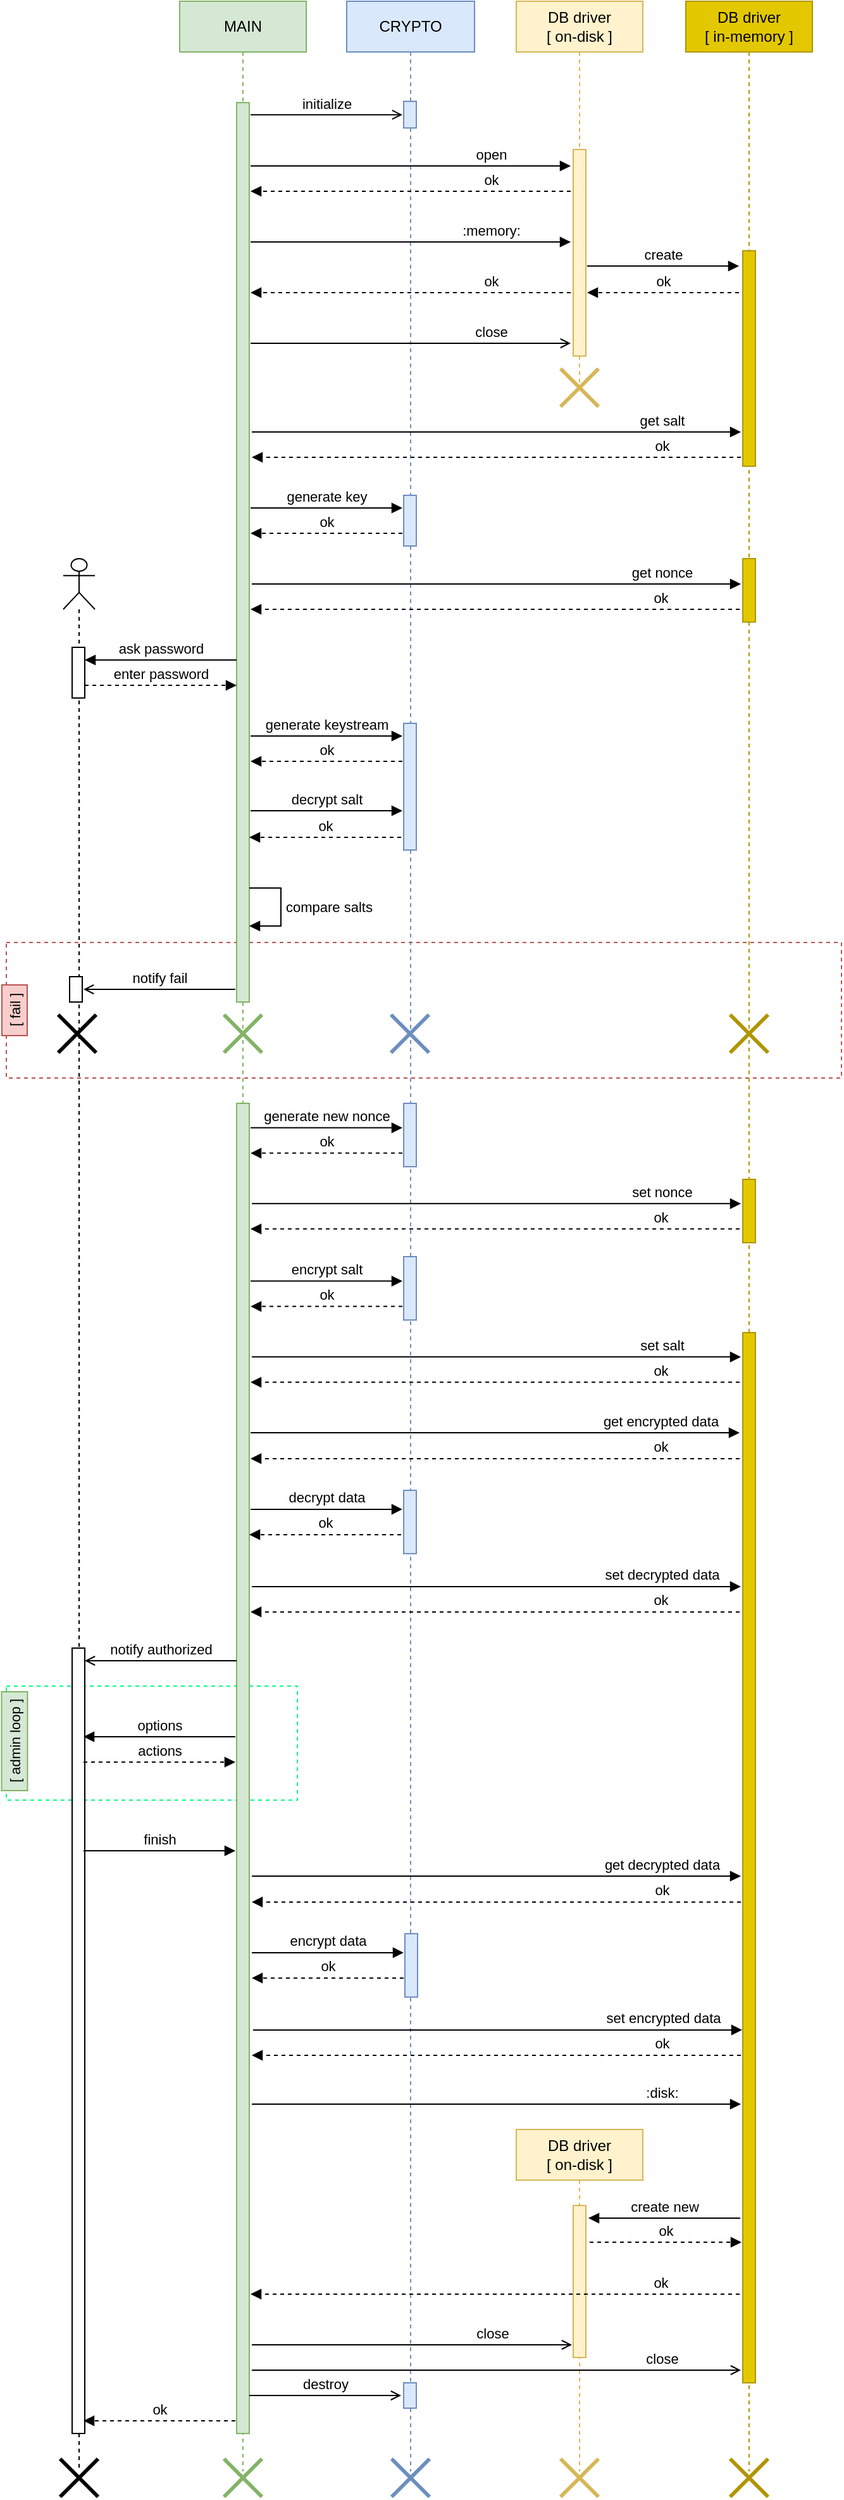 <mxfile version="22.1.2" type="device">
  <diagram id="hWm8jpYxLGWLdG28hJpR" name="Страница — 1">
    <mxGraphModel dx="784" dy="537" grid="1" gridSize="10" guides="1" tooltips="1" connect="1" arrows="1" fold="1" page="1" pageScale="1" pageWidth="827" pageHeight="1169" math="0" shadow="0">
      <root>
        <mxCell id="0" />
        <mxCell id="1" parent="0" />
        <mxCell id="7v1A9Dm_qD9iuDS3kqmu-100" value="" style="rounded=0;whiteSpace=wrap;html=1;fillColor=none;strokeColor=#00FF80;dashed=1;" parent="1" vertex="1">
          <mxGeometry x="80" y="1440" width="230" height="90" as="geometry" />
        </mxCell>
        <mxCell id="7v1A9Dm_qD9iuDS3kqmu-78" value="" style="rounded=0;whiteSpace=wrap;html=1;fillColor=none;strokeColor=#b85450;dashed=1;" parent="1" vertex="1">
          <mxGeometry x="80" y="853" width="660" height="107" as="geometry" />
        </mxCell>
        <mxCell id="7v1A9Dm_qD9iuDS3kqmu-1" value="" style="shape=umlLifeline;perimeter=lifelinePerimeter;whiteSpace=wrap;html=1;container=1;dropTarget=0;collapsible=0;recursiveResize=0;outlineConnect=0;portConstraint=eastwest;newEdgeStyle={&quot;curved&quot;:0,&quot;rounded&quot;:0};participant=umlActor;" parent="1" vertex="1">
          <mxGeometry x="125" y="550" width="25" height="1510" as="geometry" />
        </mxCell>
        <mxCell id="7v1A9Dm_qD9iuDS3kqmu-4" value="" style="html=1;points=[[0,0,0,0,5],[0,1,0,0,-5],[1,0,0,0,5],[1,1,0,0,-5]];perimeter=orthogonalPerimeter;outlineConnect=0;targetShapes=umlLifeline;portConstraint=eastwest;newEdgeStyle={&quot;curved&quot;:0,&quot;rounded&quot;:0};" parent="7v1A9Dm_qD9iuDS3kqmu-1" vertex="1">
          <mxGeometry x="7" y="70" width="10" height="40" as="geometry" />
        </mxCell>
        <mxCell id="7v1A9Dm_qD9iuDS3kqmu-59" value="" style="html=1;points=[[0,0,0,0,5],[0,1,0,0,-5],[1,0,0,0,5],[1,1,0,0,-5]];perimeter=orthogonalPerimeter;outlineConnect=0;targetShapes=umlLifeline;portConstraint=eastwest;newEdgeStyle={&quot;curved&quot;:0,&quot;rounded&quot;:0};" parent="7v1A9Dm_qD9iuDS3kqmu-1" vertex="1">
          <mxGeometry x="5" y="330" width="10" height="20" as="geometry" />
        </mxCell>
        <mxCell id="7v1A9Dm_qD9iuDS3kqmu-92" value="" style="html=1;points=[[0,0,0,0,5],[0,1,0,0,-5],[1,0,0,0,5],[1,1,0,0,-5]];perimeter=orthogonalPerimeter;outlineConnect=0;targetShapes=umlLifeline;portConstraint=eastwest;newEdgeStyle={&quot;curved&quot;:0,&quot;rounded&quot;:0};" parent="7v1A9Dm_qD9iuDS3kqmu-1" vertex="1">
          <mxGeometry x="7" y="860" width="10" height="620" as="geometry" />
        </mxCell>
        <mxCell id="7v1A9Dm_qD9iuDS3kqmu-2" value="MAIN" style="shape=umlLifeline;perimeter=lifelinePerimeter;whiteSpace=wrap;html=1;container=1;dropTarget=0;collapsible=0;recursiveResize=0;outlineConnect=0;portConstraint=eastwest;newEdgeStyle={&quot;curved&quot;:0,&quot;rounded&quot;:0};fillColor=#d5e8d4;strokeColor=#82b366;" parent="1" vertex="1">
          <mxGeometry x="217" y="110" width="100" height="1950" as="geometry" />
        </mxCell>
        <mxCell id="7v1A9Dm_qD9iuDS3kqmu-10" value="" style="html=1;points=[[0,0,0,0,5],[0,1,0,0,-5],[1,0,0,0,5],[1,1,0,0,-5]];perimeter=orthogonalPerimeter;outlineConnect=0;targetShapes=umlLifeline;portConstraint=eastwest;newEdgeStyle={&quot;curved&quot;:0,&quot;rounded&quot;:0};fillColor=#d5e8d4;strokeColor=#82b366;" parent="7v1A9Dm_qD9iuDS3kqmu-2" vertex="1">
          <mxGeometry x="45" y="80" width="10" height="710" as="geometry" />
        </mxCell>
        <mxCell id="7v1A9Dm_qD9iuDS3kqmu-56" value="" style="shape=umlDestroy;whiteSpace=wrap;html=1;strokeWidth=3;targetShapes=umlLifeline;fillColor=#d5e8d4;strokeColor=#82b366;" parent="7v1A9Dm_qD9iuDS3kqmu-2" vertex="1">
          <mxGeometry x="35" y="800" width="30" height="30" as="geometry" />
        </mxCell>
        <mxCell id="7v1A9Dm_qD9iuDS3kqmu-63" value="" style="html=1;points=[[0,0,0,0,5],[0,1,0,0,-5],[1,0,0,0,5],[1,1,0,0,-5]];perimeter=orthogonalPerimeter;outlineConnect=0;targetShapes=umlLifeline;portConstraint=eastwest;newEdgeStyle={&quot;curved&quot;:0,&quot;rounded&quot;:0};fillColor=#d5e8d4;strokeColor=#82b366;" parent="7v1A9Dm_qD9iuDS3kqmu-2" vertex="1">
          <mxGeometry x="45" y="870" width="10" height="1050" as="geometry" />
        </mxCell>
        <mxCell id="7v1A9Dm_qD9iuDS3kqmu-93" value="notify authorized" style="html=1;verticalAlign=bottom;endArrow=open;curved=0;rounded=0;endFill=0;" parent="7v1A9Dm_qD9iuDS3kqmu-2" edge="1">
          <mxGeometry width="80" relative="1" as="geometry">
            <mxPoint x="45" y="1310" as="sourcePoint" />
            <mxPoint x="-75" y="1310" as="targetPoint" />
          </mxGeometry>
        </mxCell>
        <mxCell id="7v1A9Dm_qD9iuDS3kqmu-3" value="CRYPTO" style="shape=umlLifeline;perimeter=lifelinePerimeter;whiteSpace=wrap;html=1;container=1;dropTarget=0;collapsible=0;recursiveResize=0;outlineConnect=0;portConstraint=eastwest;newEdgeStyle={&quot;curved&quot;:0,&quot;rounded&quot;:0};fillColor=#dae8fc;strokeColor=#6c8ebf;" parent="1" vertex="1">
          <mxGeometry x="349" y="110" width="101" height="1950" as="geometry" />
        </mxCell>
        <mxCell id="7v1A9Dm_qD9iuDS3kqmu-16" value="" style="html=1;points=[[0,0,0,0,5],[0,1,0,0,-5],[1,0,0,0,5],[1,1,0,0,-5]];perimeter=orthogonalPerimeter;outlineConnect=0;targetShapes=umlLifeline;portConstraint=eastwest;newEdgeStyle={&quot;curved&quot;:0,&quot;rounded&quot;:0};fillColor=#dae8fc;strokeColor=#6c8ebf;" parent="7v1A9Dm_qD9iuDS3kqmu-3" vertex="1">
          <mxGeometry x="45" y="79" width="10" height="21" as="geometry" />
        </mxCell>
        <mxCell id="7v1A9Dm_qD9iuDS3kqmu-37" value="" style="html=1;points=[[0,0,0,0,5],[0,1,0,0,-5],[1,0,0,0,5],[1,1,0,0,-5]];perimeter=orthogonalPerimeter;outlineConnect=0;targetShapes=umlLifeline;portConstraint=eastwest;newEdgeStyle={&quot;curved&quot;:0,&quot;rounded&quot;:0};fillColor=#dae8fc;strokeColor=#6c8ebf;" parent="7v1A9Dm_qD9iuDS3kqmu-3" vertex="1">
          <mxGeometry x="45" y="390" width="10" height="40" as="geometry" />
        </mxCell>
        <mxCell id="7v1A9Dm_qD9iuDS3kqmu-45" value="" style="html=1;points=[[0,0,0,0,5],[0,1,0,0,-5],[1,0,0,0,5],[1,1,0,0,-5]];perimeter=orthogonalPerimeter;outlineConnect=0;targetShapes=umlLifeline;portConstraint=eastwest;newEdgeStyle={&quot;curved&quot;:0,&quot;rounded&quot;:0};fillColor=#dae8fc;strokeColor=#6c8ebf;" parent="7v1A9Dm_qD9iuDS3kqmu-3" vertex="1">
          <mxGeometry x="45" y="570" width="10" height="100" as="geometry" />
        </mxCell>
        <mxCell id="7v1A9Dm_qD9iuDS3kqmu-46" value="generate keystream" style="html=1;verticalAlign=bottom;endArrow=block;curved=0;rounded=0;endFill=1;" parent="7v1A9Dm_qD9iuDS3kqmu-3" edge="1">
          <mxGeometry width="80" relative="1" as="geometry">
            <mxPoint x="-76" y="580" as="sourcePoint" />
            <mxPoint x="44" y="580" as="targetPoint" />
          </mxGeometry>
        </mxCell>
        <mxCell id="7v1A9Dm_qD9iuDS3kqmu-47" value="ok" style="html=1;verticalAlign=bottom;endArrow=block;curved=0;rounded=0;endFill=1;dashed=1;" parent="7v1A9Dm_qD9iuDS3kqmu-3" edge="1">
          <mxGeometry width="80" relative="1" as="geometry">
            <mxPoint x="44" y="600" as="sourcePoint" />
            <mxPoint x="-76" y="600" as="targetPoint" />
          </mxGeometry>
        </mxCell>
        <mxCell id="7v1A9Dm_qD9iuDS3kqmu-64" value="" style="html=1;points=[[0,0,0,0,5],[0,1,0,0,-5],[1,0,0,0,5],[1,1,0,0,-5]];perimeter=orthogonalPerimeter;outlineConnect=0;targetShapes=umlLifeline;portConstraint=eastwest;newEdgeStyle={&quot;curved&quot;:0,&quot;rounded&quot;:0};fillColor=#dae8fc;strokeColor=#6c8ebf;" parent="7v1A9Dm_qD9iuDS3kqmu-3" vertex="1">
          <mxGeometry x="45" y="870" width="10" height="50" as="geometry" />
        </mxCell>
        <mxCell id="7v1A9Dm_qD9iuDS3kqmu-72" value="" style="html=1;points=[[0,0,0,0,5],[0,1,0,0,-5],[1,0,0,0,5],[1,1,0,0,-5]];perimeter=orthogonalPerimeter;outlineConnect=0;targetShapes=umlLifeline;portConstraint=eastwest;newEdgeStyle={&quot;curved&quot;:0,&quot;rounded&quot;:0};fillColor=#dae8fc;strokeColor=#6c8ebf;" parent="7v1A9Dm_qD9iuDS3kqmu-3" vertex="1">
          <mxGeometry x="45" y="991" width="10" height="50" as="geometry" />
        </mxCell>
        <mxCell id="7v1A9Dm_qD9iuDS3kqmu-73" value="encrypt salt" style="html=1;verticalAlign=bottom;endArrow=block;curved=0;rounded=0;endFill=1;" parent="7v1A9Dm_qD9iuDS3kqmu-3" edge="1">
          <mxGeometry width="80" relative="1" as="geometry">
            <mxPoint x="-76" y="1010.29" as="sourcePoint" />
            <mxPoint x="44" y="1010.29" as="targetPoint" />
          </mxGeometry>
        </mxCell>
        <mxCell id="7v1A9Dm_qD9iuDS3kqmu-74" value="ok" style="html=1;verticalAlign=bottom;endArrow=block;curved=0;rounded=0;endFill=1;dashed=1;" parent="7v1A9Dm_qD9iuDS3kqmu-3" edge="1">
          <mxGeometry width="80" relative="1" as="geometry">
            <mxPoint x="44" y="1030.29" as="sourcePoint" />
            <mxPoint x="-76" y="1030.29" as="targetPoint" />
          </mxGeometry>
        </mxCell>
        <mxCell id="7v1A9Dm_qD9iuDS3kqmu-80" value="" style="shape=umlDestroy;whiteSpace=wrap;html=1;strokeWidth=3;targetShapes=umlLifeline;fillColor=#dae8fc;strokeColor=#6c8ebf;" parent="7v1A9Dm_qD9iuDS3kqmu-3" vertex="1">
          <mxGeometry x="35" y="800" width="30" height="30" as="geometry" />
        </mxCell>
        <mxCell id="7v1A9Dm_qD9iuDS3kqmu-82" value="" style="html=1;points=[[0,0,0,0,5],[0,1,0,0,-5],[1,0,0,0,5],[1,1,0,0,-5]];perimeter=orthogonalPerimeter;outlineConnect=0;targetShapes=umlLifeline;portConstraint=eastwest;newEdgeStyle={&quot;curved&quot;:0,&quot;rounded&quot;:0};fillColor=#dae8fc;strokeColor=#6c8ebf;" parent="7v1A9Dm_qD9iuDS3kqmu-3" vertex="1">
          <mxGeometry x="46" y="1525.45" width="10" height="50" as="geometry" />
        </mxCell>
        <mxCell id="7v1A9Dm_qD9iuDS3kqmu-131" value="" style="html=1;points=[[0,0,0,0,5],[0,1,0,0,-5],[1,0,0,0,5],[1,1,0,0,-5]];perimeter=orthogonalPerimeter;outlineConnect=0;targetShapes=umlLifeline;portConstraint=eastwest;newEdgeStyle={&quot;curved&quot;:0,&quot;rounded&quot;:0};fillColor=#dae8fc;strokeColor=#6c8ebf;" parent="7v1A9Dm_qD9iuDS3kqmu-3" vertex="1">
          <mxGeometry x="45" y="1175.45" width="10" height="50" as="geometry" />
        </mxCell>
        <mxCell id="7v1A9Dm_qD9iuDS3kqmu-132" value="ok" style="html=1;verticalAlign=bottom;endArrow=block;curved=0;rounded=0;endFill=1;jumpStyle=arc;align=center;sourcePerimeterSpacing=0;dashed=1;" parent="7v1A9Dm_qD9iuDS3kqmu-3" edge="1">
          <mxGeometry x="-0.677" width="80" relative="1" as="geometry">
            <mxPoint x="310.5" y="1150.45" as="sourcePoint" />
            <mxPoint x="-76" y="1150.45" as="targetPoint" />
            <mxPoint as="offset" />
          </mxGeometry>
        </mxCell>
        <mxCell id="7v1A9Dm_qD9iuDS3kqmu-133" value="decrypt data" style="html=1;verticalAlign=bottom;endArrow=block;curved=0;rounded=0;endFill=1;" parent="7v1A9Dm_qD9iuDS3kqmu-3" edge="1">
          <mxGeometry width="80" relative="1" as="geometry">
            <mxPoint x="-76" y="1190.45" as="sourcePoint" />
            <mxPoint x="44" y="1190.45" as="targetPoint" />
          </mxGeometry>
        </mxCell>
        <mxCell id="7v1A9Dm_qD9iuDS3kqmu-134" value="ok" style="html=1;verticalAlign=bottom;endArrow=block;curved=0;rounded=0;endFill=1;dashed=1;" parent="7v1A9Dm_qD9iuDS3kqmu-3" edge="1">
          <mxGeometry width="80" relative="1" as="geometry">
            <mxPoint x="43" y="1210.45" as="sourcePoint" />
            <mxPoint x="-77" y="1210.45" as="targetPoint" />
          </mxGeometry>
        </mxCell>
        <mxCell id="7v1A9Dm_qD9iuDS3kqmu-135" value="set decrypted data" style="html=1;verticalAlign=bottom;endArrow=block;curved=0;rounded=0;endFill=1;jumpStyle=arc;align=center;sourcePerimeterSpacing=0;" parent="7v1A9Dm_qD9iuDS3kqmu-3" edge="1">
          <mxGeometry x="0.677" width="80" relative="1" as="geometry">
            <mxPoint x="-75" y="1251.45" as="sourcePoint" />
            <mxPoint x="311.5" y="1251.45" as="targetPoint" />
            <mxPoint as="offset" />
          </mxGeometry>
        </mxCell>
        <mxCell id="7v1A9Dm_qD9iuDS3kqmu-136" value="ok" style="html=1;verticalAlign=bottom;endArrow=block;curved=0;rounded=0;endFill=1;jumpStyle=arc;align=center;sourcePerimeterSpacing=0;dashed=1;" parent="7v1A9Dm_qD9iuDS3kqmu-3" edge="1">
          <mxGeometry x="-0.677" width="80" relative="1" as="geometry">
            <mxPoint x="310.5" y="1271.45" as="sourcePoint" />
            <mxPoint x="-76" y="1271.45" as="targetPoint" />
            <mxPoint as="offset" />
          </mxGeometry>
        </mxCell>
        <mxCell id="7v1A9Dm_qD9iuDS3kqmu-137" value="get encrypted data" style="html=1;verticalAlign=bottom;endArrow=block;curved=0;rounded=0;endFill=1;jumpStyle=arc;align=center;sourcePerimeterSpacing=0;" parent="7v1A9Dm_qD9iuDS3kqmu-3" edge="1">
          <mxGeometry x="0.677" width="80" relative="1" as="geometry">
            <mxPoint x="-76" y="1130" as="sourcePoint" />
            <mxPoint x="310.5" y="1130" as="targetPoint" />
            <mxPoint as="offset" />
          </mxGeometry>
        </mxCell>
        <mxCell id="7v1A9Dm_qD9iuDS3kqmu-144" value="" style="html=1;points=[[0,0,0,0,5],[0,1,0,0,-5],[1,0,0,0,5],[1,1,0,0,-5]];perimeter=orthogonalPerimeter;outlineConnect=0;targetShapes=umlLifeline;portConstraint=eastwest;newEdgeStyle={&quot;curved&quot;:0,&quot;rounded&quot;:0};fillColor=#dae8fc;strokeColor=#6c8ebf;" parent="7v1A9Dm_qD9iuDS3kqmu-3" vertex="1">
          <mxGeometry x="45" y="1880" width="10" height="20" as="geometry" />
        </mxCell>
        <mxCell id="7v1A9Dm_qD9iuDS3kqmu-13" value="ask password" style="html=1;verticalAlign=bottom;endArrow=block;curved=0;rounded=0;" parent="1" edge="1">
          <mxGeometry width="80" relative="1" as="geometry">
            <mxPoint x="262" y="630" as="sourcePoint" />
            <mxPoint x="142" y="630" as="targetPoint" />
          </mxGeometry>
        </mxCell>
        <mxCell id="7v1A9Dm_qD9iuDS3kqmu-15" value="DB driver&lt;div&gt;&lt;span style=&quot;background-color: initial;&quot;&gt;[ on-disk ]&lt;/span&gt;&lt;/div&gt;" style="shape=umlLifeline;perimeter=lifelinePerimeter;whiteSpace=wrap;html=1;container=1;dropTarget=0;collapsible=0;recursiveResize=0;outlineConnect=0;portConstraint=eastwest;newEdgeStyle={&quot;curved&quot;:0,&quot;rounded&quot;:0};fillColor=#fff2cc;strokeColor=#d6b656;" parent="1" vertex="1">
          <mxGeometry x="483" y="110" width="100" height="310" as="geometry" />
        </mxCell>
        <mxCell id="7v1A9Dm_qD9iuDS3kqmu-19" value="" style="html=1;points=[[0,0,0,0,5],[0,1,0,0,-5],[1,0,0,0,5],[1,1,0,0,-5]];perimeter=orthogonalPerimeter;outlineConnect=0;targetShapes=umlLifeline;portConstraint=eastwest;newEdgeStyle={&quot;curved&quot;:0,&quot;rounded&quot;:0};fillColor=#fff2cc;strokeColor=#d6b656;" parent="7v1A9Dm_qD9iuDS3kqmu-15" vertex="1">
          <mxGeometry x="45" y="117" width="10" height="163" as="geometry" />
        </mxCell>
        <mxCell id="7v1A9Dm_qD9iuDS3kqmu-17" value="initialize" style="html=1;verticalAlign=bottom;endArrow=open;curved=0;rounded=0;endFill=0;" parent="1" edge="1">
          <mxGeometry width="80" relative="1" as="geometry">
            <mxPoint x="273" y="199.58" as="sourcePoint" />
            <mxPoint x="393" y="199.58" as="targetPoint" />
          </mxGeometry>
        </mxCell>
        <mxCell id="7v1A9Dm_qD9iuDS3kqmu-20" value="open" style="html=1;verticalAlign=bottom;endArrow=block;curved=0;rounded=0;endFill=1;jumpStyle=none;align=center;sourcePerimeterSpacing=0;" parent="1" edge="1">
          <mxGeometry x="0.501" width="80" relative="1" as="geometry">
            <mxPoint x="273" y="240" as="sourcePoint" />
            <mxPoint x="526" y="240" as="targetPoint" />
            <mxPoint as="offset" />
          </mxGeometry>
        </mxCell>
        <mxCell id="7v1A9Dm_qD9iuDS3kqmu-23" value="ok" style="html=1;verticalAlign=bottom;endArrow=block;curved=0;rounded=0;endFill=1;jumpStyle=arc;align=center;sourcePerimeterSpacing=0;dashed=1;" parent="1" edge="1">
          <mxGeometry x="-0.499" width="80" relative="1" as="geometry">
            <mxPoint x="526" y="260" as="sourcePoint" />
            <mxPoint x="273" y="260" as="targetPoint" />
            <mxPoint as="offset" />
          </mxGeometry>
        </mxCell>
        <mxCell id="7v1A9Dm_qD9iuDS3kqmu-25" value=":memory:" style="html=1;verticalAlign=bottom;endArrow=block;curved=0;rounded=0;endFill=1;jumpStyle=none;align=center;sourcePerimeterSpacing=0;" parent="1" edge="1">
          <mxGeometry x="0.502" width="80" relative="1" as="geometry">
            <mxPoint x="273" y="300" as="sourcePoint" />
            <mxPoint x="526" y="300" as="targetPoint" />
            <mxPoint as="offset" />
          </mxGeometry>
        </mxCell>
        <mxCell id="7v1A9Dm_qD9iuDS3kqmu-26" value="DB driver&lt;div&gt;&lt;span style=&quot;background-color: initial;&quot;&gt;[ in-memory ]&lt;/span&gt;&lt;/div&gt;" style="shape=umlLifeline;perimeter=lifelinePerimeter;whiteSpace=wrap;html=1;container=1;dropTarget=0;collapsible=0;recursiveResize=0;outlineConnect=0;portConstraint=eastwest;newEdgeStyle={&quot;curved&quot;:0,&quot;rounded&quot;:0};fillColor=#e3c800;strokeColor=#B09500;fontColor=#000000;" parent="1" vertex="1">
          <mxGeometry x="617" y="110" width="100" height="1950" as="geometry" />
        </mxCell>
        <mxCell id="7v1A9Dm_qD9iuDS3kqmu-27" value="" style="html=1;points=[[0,0,0,0,5],[0,1,0,0,-5],[1,0,0,0,5],[1,1,0,0,-5]];perimeter=orthogonalPerimeter;outlineConnect=0;targetShapes=umlLifeline;portConstraint=eastwest;newEdgeStyle={&quot;curved&quot;:0,&quot;rounded&quot;:0};fillColor=#e3c800;strokeColor=#B09500;fontColor=#000000;" parent="7v1A9Dm_qD9iuDS3kqmu-26" vertex="1">
          <mxGeometry x="45" y="197" width="10" height="170" as="geometry" />
        </mxCell>
        <mxCell id="7v1A9Dm_qD9iuDS3kqmu-44" value="" style="html=1;points=[[0,0,0,0,5],[0,1,0,0,-5],[1,0,0,0,5],[1,1,0,0,-5]];perimeter=orthogonalPerimeter;outlineConnect=0;targetShapes=umlLifeline;portConstraint=eastwest;newEdgeStyle={&quot;curved&quot;:0,&quot;rounded&quot;:0};fillColor=#e3c800;strokeColor=#B09500;fontColor=#000000;" parent="7v1A9Dm_qD9iuDS3kqmu-26" vertex="1">
          <mxGeometry x="45" y="440" width="10" height="50" as="geometry" />
        </mxCell>
        <mxCell id="7v1A9Dm_qD9iuDS3kqmu-69" value="" style="html=1;points=[[0,0,0,0,5],[0,1,0,0,-5],[1,0,0,0,5],[1,1,0,0,-5]];perimeter=orthogonalPerimeter;outlineConnect=0;targetShapes=umlLifeline;portConstraint=eastwest;newEdgeStyle={&quot;curved&quot;:0,&quot;rounded&quot;:0};fillColor=#e3c800;strokeColor=#B09500;fontColor=#000000;" parent="7v1A9Dm_qD9iuDS3kqmu-26" vertex="1">
          <mxGeometry x="45" y="930" width="10" height="50" as="geometry" />
        </mxCell>
        <mxCell id="7v1A9Dm_qD9iuDS3kqmu-75" value="" style="html=1;points=[[0,0,0,0,5],[0,1,0,0,-5],[1,0,0,0,5],[1,1,0,0,-5]];perimeter=orthogonalPerimeter;outlineConnect=0;targetShapes=umlLifeline;portConstraint=eastwest;newEdgeStyle={&quot;curved&quot;:0,&quot;rounded&quot;:0};fillColor=#e3c800;strokeColor=#B09500;fontColor=#000000;" parent="7v1A9Dm_qD9iuDS3kqmu-26" vertex="1">
          <mxGeometry x="45" y="1051" width="10" height="829" as="geometry" />
        </mxCell>
        <mxCell id="7v1A9Dm_qD9iuDS3kqmu-76" value="set salt" style="html=1;verticalAlign=bottom;endArrow=block;curved=0;rounded=0;endFill=1;jumpStyle=arc;align=center;sourcePerimeterSpacing=0;" parent="7v1A9Dm_qD9iuDS3kqmu-26" edge="1">
          <mxGeometry x="0.677" width="80" relative="1" as="geometry">
            <mxPoint x="-343" y="1070.13" as="sourcePoint" />
            <mxPoint x="43.5" y="1070.13" as="targetPoint" />
            <mxPoint as="offset" />
          </mxGeometry>
        </mxCell>
        <mxCell id="7v1A9Dm_qD9iuDS3kqmu-77" value="ok" style="html=1;verticalAlign=bottom;endArrow=block;curved=0;rounded=0;endFill=1;jumpStyle=arc;align=center;sourcePerimeterSpacing=0;dashed=1;" parent="7v1A9Dm_qD9iuDS3kqmu-26" edge="1">
          <mxGeometry x="-0.677" width="80" relative="1" as="geometry">
            <mxPoint x="42.5" y="1090.13" as="sourcePoint" />
            <mxPoint x="-344" y="1090.13" as="targetPoint" />
            <mxPoint as="offset" />
          </mxGeometry>
        </mxCell>
        <mxCell id="7v1A9Dm_qD9iuDS3kqmu-81" value="" style="shape=umlDestroy;whiteSpace=wrap;html=1;strokeWidth=3;targetShapes=umlLifeline;fillColor=#e3c800;strokeColor=#B09500;fontColor=#000000;" parent="7v1A9Dm_qD9iuDS3kqmu-26" vertex="1">
          <mxGeometry x="35" y="800" width="30" height="30" as="geometry" />
        </mxCell>
        <mxCell id="7v1A9Dm_qD9iuDS3kqmu-30" value="create" style="html=1;verticalAlign=bottom;endArrow=block;curved=0;rounded=0;endFill=1;" parent="1" edge="1">
          <mxGeometry width="80" relative="1" as="geometry">
            <mxPoint x="539" y="319" as="sourcePoint" />
            <mxPoint x="659" y="319" as="targetPoint" />
          </mxGeometry>
        </mxCell>
        <mxCell id="7v1A9Dm_qD9iuDS3kqmu-34" value="enter password" style="html=1;verticalAlign=bottom;endArrow=block;curved=0;rounded=0;dashed=1;" parent="1" edge="1">
          <mxGeometry width="80" relative="1" as="geometry">
            <mxPoint x="142" y="650" as="sourcePoint" />
            <mxPoint x="262" y="650" as="targetPoint" />
          </mxGeometry>
        </mxCell>
        <mxCell id="7v1A9Dm_qD9iuDS3kqmu-35" value="get salt" style="html=1;verticalAlign=bottom;endArrow=block;curved=0;rounded=0;endFill=1;jumpStyle=arc;align=center;sourcePerimeterSpacing=0;" parent="1" edge="1">
          <mxGeometry x="0.677" width="80" relative="1" as="geometry">
            <mxPoint x="274" y="450" as="sourcePoint" />
            <mxPoint x="660.5" y="450" as="targetPoint" />
            <mxPoint as="offset" />
          </mxGeometry>
        </mxCell>
        <mxCell id="7v1A9Dm_qD9iuDS3kqmu-36" value="ok" style="html=1;verticalAlign=bottom;endArrow=block;curved=0;rounded=0;endFill=1;jumpStyle=arc;align=center;sourcePerimeterSpacing=0;dashed=1;" parent="1" edge="1">
          <mxGeometry x="-0.677" width="80" relative="1" as="geometry">
            <mxPoint x="660.5" y="470" as="sourcePoint" />
            <mxPoint x="274" y="470" as="targetPoint" />
            <mxPoint as="offset" />
          </mxGeometry>
        </mxCell>
        <mxCell id="7v1A9Dm_qD9iuDS3kqmu-39" value="generate key" style="html=1;verticalAlign=bottom;endArrow=block;curved=0;rounded=0;endFill=1;" parent="1" edge="1">
          <mxGeometry width="80" relative="1" as="geometry">
            <mxPoint x="273" y="510" as="sourcePoint" />
            <mxPoint x="393" y="510" as="targetPoint" />
          </mxGeometry>
        </mxCell>
        <mxCell id="7v1A9Dm_qD9iuDS3kqmu-40" value="get nonce" style="html=1;verticalAlign=bottom;endArrow=block;curved=0;rounded=0;endFill=1;jumpStyle=arc;align=center;sourcePerimeterSpacing=0;" parent="1" edge="1">
          <mxGeometry x="0.677" width="80" relative="1" as="geometry">
            <mxPoint x="274" y="570" as="sourcePoint" />
            <mxPoint x="660.5" y="570" as="targetPoint" />
            <mxPoint as="offset" />
          </mxGeometry>
        </mxCell>
        <mxCell id="7v1A9Dm_qD9iuDS3kqmu-41" value="ok" style="html=1;verticalAlign=bottom;endArrow=block;curved=0;rounded=0;endFill=1;jumpStyle=arc;align=center;sourcePerimeterSpacing=0;dashed=1;" parent="1" edge="1">
          <mxGeometry x="-0.677" width="80" relative="1" as="geometry">
            <mxPoint x="659.5" y="590" as="sourcePoint" />
            <mxPoint x="273" y="590" as="targetPoint" />
            <mxPoint as="offset" />
          </mxGeometry>
        </mxCell>
        <mxCell id="7v1A9Dm_qD9iuDS3kqmu-42" value="ok" style="html=1;verticalAlign=bottom;endArrow=block;curved=0;rounded=0;endFill=1;dashed=1;" parent="1" edge="1">
          <mxGeometry width="80" relative="1" as="geometry">
            <mxPoint x="393" y="530" as="sourcePoint" />
            <mxPoint x="273" y="530" as="targetPoint" />
          </mxGeometry>
        </mxCell>
        <mxCell id="7v1A9Dm_qD9iuDS3kqmu-48" value="decrypt salt" style="html=1;verticalAlign=bottom;endArrow=block;curved=0;rounded=0;endFill=1;" parent="1" edge="1">
          <mxGeometry width="80" relative="1" as="geometry">
            <mxPoint x="273" y="749" as="sourcePoint" />
            <mxPoint x="393" y="749" as="targetPoint" />
          </mxGeometry>
        </mxCell>
        <mxCell id="7v1A9Dm_qD9iuDS3kqmu-49" value="ok" style="html=1;verticalAlign=bottom;endArrow=block;curved=0;rounded=0;endFill=1;dashed=1;" parent="1" edge="1">
          <mxGeometry width="80" relative="1" as="geometry">
            <mxPoint x="392" y="770" as="sourcePoint" />
            <mxPoint x="272" y="770" as="targetPoint" />
          </mxGeometry>
        </mxCell>
        <mxCell id="7v1A9Dm_qD9iuDS3kqmu-51" value="compare salts" style="html=1;align=left;spacingLeft=2;endArrow=block;rounded=0;edgeStyle=orthogonalEdgeStyle;curved=0;rounded=0;" parent="1" edge="1">
          <mxGeometry relative="1" as="geometry">
            <mxPoint x="272" y="810" as="sourcePoint" />
            <Array as="points">
              <mxPoint x="297" y="840" />
            </Array>
            <mxPoint x="272" y="840" as="targetPoint" />
          </mxGeometry>
        </mxCell>
        <mxCell id="7v1A9Dm_qD9iuDS3kqmu-57" value="" style="shape=umlDestroy;whiteSpace=wrap;html=1;strokeWidth=3;targetShapes=umlLifeline;" parent="1" vertex="1">
          <mxGeometry x="121" y="910" width="30" height="30" as="geometry" />
        </mxCell>
        <mxCell id="7v1A9Dm_qD9iuDS3kqmu-58" value="notify fail" style="html=1;verticalAlign=bottom;endArrow=open;curved=0;rounded=0;endFill=0;" parent="1" edge="1">
          <mxGeometry width="80" relative="1" as="geometry">
            <mxPoint x="261" y="890" as="sourcePoint" />
            <mxPoint x="141" y="890" as="targetPoint" />
          </mxGeometry>
        </mxCell>
        <mxCell id="7v1A9Dm_qD9iuDS3kqmu-65" value="generate new nonce" style="html=1;verticalAlign=bottom;endArrow=block;curved=0;rounded=0;endFill=1;" parent="1" edge="1">
          <mxGeometry width="80" relative="1" as="geometry">
            <mxPoint x="273" y="999.29" as="sourcePoint" />
            <mxPoint x="393" y="999.29" as="targetPoint" />
          </mxGeometry>
        </mxCell>
        <mxCell id="7v1A9Dm_qD9iuDS3kqmu-66" value="ok" style="html=1;verticalAlign=bottom;endArrow=block;curved=0;rounded=0;endFill=1;dashed=1;" parent="1" edge="1">
          <mxGeometry width="80" relative="1" as="geometry">
            <mxPoint x="393" y="1019.29" as="sourcePoint" />
            <mxPoint x="273" y="1019.29" as="targetPoint" />
          </mxGeometry>
        </mxCell>
        <mxCell id="7v1A9Dm_qD9iuDS3kqmu-70" value="set nonce" style="html=1;verticalAlign=bottom;endArrow=block;curved=0;rounded=0;endFill=1;jumpStyle=arc;align=center;sourcePerimeterSpacing=0;" parent="1" edge="1">
          <mxGeometry x="0.677" width="80" relative="1" as="geometry">
            <mxPoint x="274" y="1059.13" as="sourcePoint" />
            <mxPoint x="660.5" y="1059.13" as="targetPoint" />
            <mxPoint as="offset" />
          </mxGeometry>
        </mxCell>
        <mxCell id="7v1A9Dm_qD9iuDS3kqmu-71" value="ok" style="html=1;verticalAlign=bottom;endArrow=block;curved=0;rounded=0;endFill=1;jumpStyle=arc;align=center;sourcePerimeterSpacing=0;dashed=1;" parent="1" edge="1">
          <mxGeometry x="-0.677" width="80" relative="1" as="geometry">
            <mxPoint x="659.5" y="1079.13" as="sourcePoint" />
            <mxPoint x="273" y="1079.13" as="targetPoint" />
            <mxPoint as="offset" />
          </mxGeometry>
        </mxCell>
        <mxCell id="7v1A9Dm_qD9iuDS3kqmu-84" value="ok" style="html=1;verticalAlign=bottom;endArrow=block;curved=0;rounded=0;endFill=1;jumpStyle=arc;align=center;sourcePerimeterSpacing=0;dashed=1;" parent="1" edge="1">
          <mxGeometry x="-0.677" width="80" relative="1" as="geometry">
            <mxPoint x="660.5" y="1610.45" as="sourcePoint" />
            <mxPoint x="274" y="1610.45" as="targetPoint" />
            <mxPoint as="offset" />
          </mxGeometry>
        </mxCell>
        <mxCell id="7v1A9Dm_qD9iuDS3kqmu-85" value="encrypt data" style="html=1;verticalAlign=bottom;endArrow=block;curved=0;rounded=0;endFill=1;" parent="1" edge="1">
          <mxGeometry width="80" relative="1" as="geometry">
            <mxPoint x="274" y="1650.45" as="sourcePoint" />
            <mxPoint x="394" y="1650.45" as="targetPoint" />
          </mxGeometry>
        </mxCell>
        <mxCell id="7v1A9Dm_qD9iuDS3kqmu-86" value="ok" style="html=1;verticalAlign=bottom;endArrow=block;curved=0;rounded=0;endFill=1;dashed=1;" parent="1" edge="1">
          <mxGeometry width="80" relative="1" as="geometry">
            <mxPoint x="394" y="1670.45" as="sourcePoint" />
            <mxPoint x="274" y="1670.45" as="targetPoint" />
          </mxGeometry>
        </mxCell>
        <mxCell id="7v1A9Dm_qD9iuDS3kqmu-87" value="set encrypted data" style="html=1;verticalAlign=bottom;endArrow=block;curved=0;rounded=0;endFill=1;jumpStyle=arc;align=center;sourcePerimeterSpacing=0;" parent="1" edge="1">
          <mxGeometry x="0.677" width="80" relative="1" as="geometry">
            <mxPoint x="275" y="1711.45" as="sourcePoint" />
            <mxPoint x="661.5" y="1711.45" as="targetPoint" />
            <mxPoint as="offset" />
          </mxGeometry>
        </mxCell>
        <mxCell id="7v1A9Dm_qD9iuDS3kqmu-88" value="ok" style="html=1;verticalAlign=bottom;endArrow=block;curved=0;rounded=0;endFill=1;jumpStyle=arc;align=center;sourcePerimeterSpacing=0;dashed=1;" parent="1" edge="1">
          <mxGeometry x="-0.677" width="80" relative="1" as="geometry">
            <mxPoint x="660.5" y="1731.45" as="sourcePoint" />
            <mxPoint x="274" y="1731.45" as="targetPoint" />
            <mxPoint as="offset" />
          </mxGeometry>
        </mxCell>
        <mxCell id="7v1A9Dm_qD9iuDS3kqmu-104" value="options" style="html=1;verticalAlign=bottom;endArrow=block;curved=0;rounded=0;" parent="1" edge="1">
          <mxGeometry width="80" relative="1" as="geometry">
            <mxPoint x="261" y="1480" as="sourcePoint" />
            <mxPoint x="141" y="1480" as="targetPoint" />
          </mxGeometry>
        </mxCell>
        <mxCell id="7v1A9Dm_qD9iuDS3kqmu-105" value="actions" style="html=1;verticalAlign=bottom;endArrow=block;curved=0;rounded=0;dashed=1;" parent="1" edge="1">
          <mxGeometry width="80" relative="1" as="geometry">
            <mxPoint x="141" y="1500" as="sourcePoint" />
            <mxPoint x="261" y="1500" as="targetPoint" />
            <mxPoint as="offset" />
          </mxGeometry>
        </mxCell>
        <mxCell id="7v1A9Dm_qD9iuDS3kqmu-106" value="&lt;span style=&quot;font-size: 11px;&quot;&gt;[ admin loop ]&lt;/span&gt;" style="text;html=1;align=center;verticalAlign=middle;whiteSpace=wrap;rounded=0;rotation=-90;fillColor=#d5e8d4;strokeColor=#82b366;fontSize=11;" parent="1" vertex="1">
          <mxGeometry x="47.5" y="1473.25" width="78" height="20.5" as="geometry" />
        </mxCell>
        <mxCell id="7v1A9Dm_qD9iuDS3kqmu-107" value="&lt;font style=&quot;font-size: 11px;&quot;&gt;[ fail ]&lt;/font&gt;" style="text;html=1;align=center;verticalAlign=middle;whiteSpace=wrap;rounded=0;fillColor=#f8cecc;strokeColor=#b85450;rotation=-90;" parent="1" vertex="1">
          <mxGeometry x="66.5" y="896.5" width="40" height="20" as="geometry" />
        </mxCell>
        <mxCell id="7v1A9Dm_qD9iuDS3kqmu-108" value="finish" style="html=1;verticalAlign=bottom;endArrow=block;curved=0;rounded=0;endFill=1;" parent="1" edge="1">
          <mxGeometry width="80" relative="1" as="geometry">
            <mxPoint x="141" y="1570" as="sourcePoint" />
            <mxPoint x="261" y="1570" as="targetPoint" />
          </mxGeometry>
        </mxCell>
        <mxCell id="7v1A9Dm_qD9iuDS3kqmu-109" value="ok" style="html=1;verticalAlign=bottom;endArrow=block;curved=0;rounded=0;endFill=1;dashed=1;" parent="1" edge="1">
          <mxGeometry width="80" relative="1" as="geometry">
            <mxPoint x="541" y="1879" as="sourcePoint" />
            <mxPoint x="661" y="1879" as="targetPoint" />
          </mxGeometry>
        </mxCell>
        <mxCell id="7v1A9Dm_qD9iuDS3kqmu-110" value="get decrypted data" style="html=1;verticalAlign=bottom;endArrow=block;curved=0;rounded=0;endFill=1;jumpStyle=arc;align=center;sourcePerimeterSpacing=0;" parent="1" edge="1">
          <mxGeometry x="0.677" width="80" relative="1" as="geometry">
            <mxPoint x="274" y="1590" as="sourcePoint" />
            <mxPoint x="660.5" y="1590" as="targetPoint" />
            <mxPoint as="offset" />
          </mxGeometry>
        </mxCell>
        <mxCell id="7v1A9Dm_qD9iuDS3kqmu-114" value=":disk:" style="html=1;verticalAlign=bottom;endArrow=block;curved=0;rounded=0;endFill=1;jumpStyle=arc;align=center;sourcePerimeterSpacing=0;" parent="1" edge="1">
          <mxGeometry x="0.677" width="80" relative="1" as="geometry">
            <mxPoint x="274" y="1770" as="sourcePoint" />
            <mxPoint x="660.5" y="1770" as="targetPoint" />
            <mxPoint as="offset" />
          </mxGeometry>
        </mxCell>
        <mxCell id="7v1A9Dm_qD9iuDS3kqmu-118" value="create new" style="html=1;verticalAlign=bottom;endArrow=block;curved=0;rounded=0;" parent="1" edge="1">
          <mxGeometry width="80" relative="1" as="geometry">
            <mxPoint x="660" y="1860" as="sourcePoint" />
            <mxPoint x="540" y="1860" as="targetPoint" />
            <mxPoint as="offset" />
          </mxGeometry>
        </mxCell>
        <mxCell id="7v1A9Dm_qD9iuDS3kqmu-123" value="close" style="html=1;verticalAlign=bottom;endArrow=open;curved=0;rounded=0;endFill=0;jumpStyle=none;align=center;sourcePerimeterSpacing=0;" parent="1" edge="1">
          <mxGeometry x="0.502" width="80" relative="1" as="geometry">
            <mxPoint x="273" y="380" as="sourcePoint" />
            <mxPoint x="526" y="380" as="targetPoint" />
            <mxPoint as="offset" />
          </mxGeometry>
        </mxCell>
        <mxCell id="7v1A9Dm_qD9iuDS3kqmu-124" value="DB driver&lt;div&gt;&lt;span style=&quot;background-color: initial;&quot;&gt;[ on-disk ]&lt;/span&gt;&lt;/div&gt;" style="shape=umlLifeline;perimeter=lifelinePerimeter;whiteSpace=wrap;html=1;container=1;dropTarget=0;collapsible=0;recursiveResize=0;outlineConnect=0;portConstraint=eastwest;newEdgeStyle={&quot;curved&quot;:0,&quot;rounded&quot;:0};fillColor=#fff2cc;strokeColor=#d6b656;" parent="1" vertex="1">
          <mxGeometry x="483" y="1790" width="100" height="270" as="geometry" />
        </mxCell>
        <mxCell id="7v1A9Dm_qD9iuDS3kqmu-125" value="" style="html=1;points=[[0,0,0,0,5],[0,1,0,0,-5],[1,0,0,0,5],[1,1,0,0,-5]];perimeter=orthogonalPerimeter;outlineConnect=0;targetShapes=umlLifeline;portConstraint=eastwest;newEdgeStyle={&quot;curved&quot;:0,&quot;rounded&quot;:0};fillColor=#fff2cc;strokeColor=#d6b656;" parent="7v1A9Dm_qD9iuDS3kqmu-124" vertex="1">
          <mxGeometry x="45" y="60" width="10" height="120" as="geometry" />
        </mxCell>
        <mxCell id="7v1A9Dm_qD9iuDS3kqmu-128" value="ok" style="html=1;verticalAlign=bottom;endArrow=block;curved=0;rounded=0;endFill=1;jumpStyle=arc;align=center;sourcePerimeterSpacing=0;dashed=1;" parent="1" edge="1">
          <mxGeometry x="-0.677" width="80" relative="1" as="geometry">
            <mxPoint x="659.5" y="1920" as="sourcePoint" />
            <mxPoint x="273" y="1920" as="targetPoint" />
            <mxPoint as="offset" />
          </mxGeometry>
        </mxCell>
        <mxCell id="7v1A9Dm_qD9iuDS3kqmu-129" value="ok" style="html=1;verticalAlign=bottom;endArrow=block;curved=0;rounded=0;endFill=1;dashed=1;" parent="1" edge="1">
          <mxGeometry width="80" relative="1" as="geometry">
            <mxPoint x="659" y="340" as="sourcePoint" />
            <mxPoint x="539" y="340" as="targetPoint" />
          </mxGeometry>
        </mxCell>
        <mxCell id="7v1A9Dm_qD9iuDS3kqmu-130" value="ok" style="html=1;verticalAlign=bottom;endArrow=block;curved=0;rounded=0;endFill=1;jumpStyle=arc;align=center;sourcePerimeterSpacing=0;dashed=1;" parent="1" edge="1">
          <mxGeometry x="-0.499" width="80" relative="1" as="geometry">
            <mxPoint x="526" y="340" as="sourcePoint" />
            <mxPoint x="273" y="340" as="targetPoint" />
            <mxPoint as="offset" />
          </mxGeometry>
        </mxCell>
        <mxCell id="7v1A9Dm_qD9iuDS3kqmu-121" value="" style="shape=umlDestroy;whiteSpace=wrap;html=1;strokeWidth=3;targetShapes=umlLifeline;fillColor=#fff2cc;strokeColor=#d6b656;" parent="1" vertex="1">
          <mxGeometry x="518" y="400" width="30" height="30" as="geometry" />
        </mxCell>
        <mxCell id="7v1A9Dm_qD9iuDS3kqmu-138" value="close" style="html=1;verticalAlign=bottom;endArrow=open;curved=0;rounded=0;endFill=0;jumpStyle=none;align=center;sourcePerimeterSpacing=0;" parent="1" edge="1">
          <mxGeometry x="0.502" width="80" relative="1" as="geometry">
            <mxPoint x="274" y="1960" as="sourcePoint" />
            <mxPoint x="527" y="1960" as="targetPoint" />
            <mxPoint as="offset" />
          </mxGeometry>
        </mxCell>
        <mxCell id="7v1A9Dm_qD9iuDS3kqmu-127" value="" style="shape=umlDestroy;whiteSpace=wrap;html=1;strokeWidth=3;targetShapes=umlLifeline;fillColor=#fff2cc;strokeColor=#d6b656;" parent="1" vertex="1">
          <mxGeometry x="518" y="2050" width="30" height="30" as="geometry" />
        </mxCell>
        <mxCell id="7v1A9Dm_qD9iuDS3kqmu-140" value="close" style="html=1;verticalAlign=bottom;endArrow=open;curved=0;rounded=0;endFill=0;jumpStyle=arc;align=center;sourcePerimeterSpacing=0;" parent="1" edge="1">
          <mxGeometry x="0.677" width="80" relative="1" as="geometry">
            <mxPoint x="274" y="1980" as="sourcePoint" />
            <mxPoint x="660.5" y="1980" as="targetPoint" />
            <mxPoint as="offset" />
          </mxGeometry>
        </mxCell>
        <mxCell id="7v1A9Dm_qD9iuDS3kqmu-141" value="" style="shape=umlDestroy;whiteSpace=wrap;html=1;strokeWidth=3;targetShapes=umlLifeline;fillColor=#e3c800;strokeColor=#B09500;fontColor=#000000;" parent="1" vertex="1">
          <mxGeometry x="652" y="2050" width="30" height="30" as="geometry" />
        </mxCell>
        <mxCell id="7v1A9Dm_qD9iuDS3kqmu-142" value="ok" style="html=1;verticalAlign=bottom;endArrow=block;curved=0;rounded=0;dashed=1;" parent="1" edge="1">
          <mxGeometry width="80" relative="1" as="geometry">
            <mxPoint x="261" y="2020" as="sourcePoint" />
            <mxPoint x="141" y="2020" as="targetPoint" />
          </mxGeometry>
        </mxCell>
        <mxCell id="7v1A9Dm_qD9iuDS3kqmu-143" value="destroy" style="html=1;verticalAlign=bottom;endArrow=open;curved=0;rounded=0;endFill=0;" parent="1" edge="1">
          <mxGeometry width="80" relative="1" as="geometry">
            <mxPoint x="272" y="2000" as="sourcePoint" />
            <mxPoint x="392" y="2000" as="targetPoint" />
          </mxGeometry>
        </mxCell>
        <mxCell id="7v1A9Dm_qD9iuDS3kqmu-145" value="" style="shape=umlDestroy;whiteSpace=wrap;html=1;strokeWidth=3;targetShapes=umlLifeline;fillColor=#dae8fc;strokeColor=#6c8ebf;" parent="1" vertex="1">
          <mxGeometry x="384.5" y="2050" width="30" height="30" as="geometry" />
        </mxCell>
        <mxCell id="7v1A9Dm_qD9iuDS3kqmu-146" value="" style="shape=umlDestroy;whiteSpace=wrap;html=1;strokeWidth=3;targetShapes=umlLifeline;" parent="1" vertex="1">
          <mxGeometry x="122.5" y="2050" width="30" height="30" as="geometry" />
        </mxCell>
        <mxCell id="7v1A9Dm_qD9iuDS3kqmu-147" value="" style="shape=umlDestroy;whiteSpace=wrap;html=1;strokeWidth=3;targetShapes=umlLifeline;fillColor=#d5e8d4;strokeColor=#82b366;" parent="1" vertex="1">
          <mxGeometry x="252" y="2050" width="30" height="30" as="geometry" />
        </mxCell>
      </root>
    </mxGraphModel>
  </diagram>
</mxfile>
